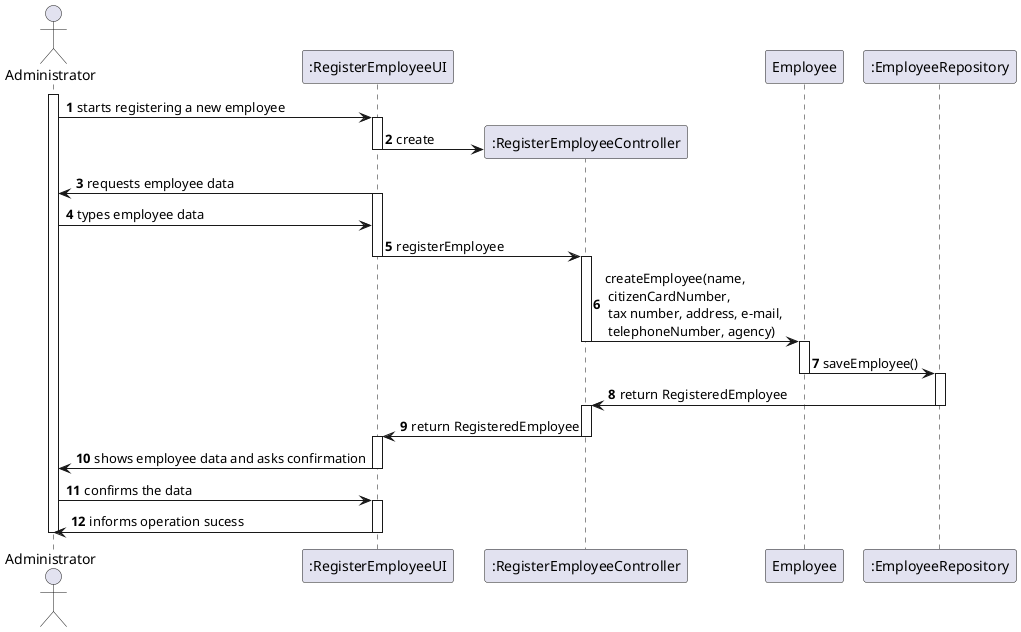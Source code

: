 @startuml

actor Administrator as adm
participant ":RegisterEmployeeUI" as ui
participant ":RegisterEmployeeController" as ctr
participant Employee as em
participant ":EmployeeRepository" as rp

autonumber

activate adm

        adm -> ui: starts registering a new employee

        activate ui

        ui -> ctr** : create

        deactivate ui

        adm <- ui: requests employee data

        activate ui

        adm -> ui: types employee data

        ui -> ctr: registerEmployee

        deactivate ui
        activate ctr

        ctr -> em: createEmployee(name,\n citizenCardNumber,\n tax number, address, e-mail,\n telephoneNumber, agency)

            deactivate ctr
            activate em

        em -> rp: saveEmployee()

        deactivate em

        activate rp


        rp -> ctr: return RegisteredEmployee

        deactivate rp

        activate ctr

        ctr -> ui: return RegisteredEmployee


        deactivate ctr
        activate ui


        adm <- ui: shows employee data and asks confirmation

        deactivate ui

        adm -> ui: confirms the data

        activate ui

        adm <- ui: informs operation sucess

        deactivate ui

deactivate adm


@enduml